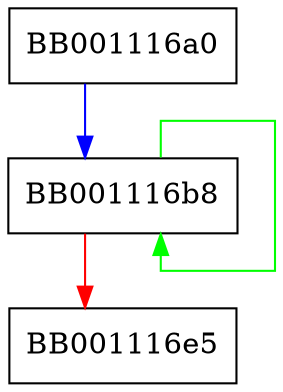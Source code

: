 digraph FUN_001116a0 {
  node [shape="box"];
  graph [splines=ortho];
  BB001116a0 -> BB001116b8 [color="blue"];
  BB001116b8 -> BB001116b8 [color="green"];
  BB001116b8 -> BB001116e5 [color="red"];
}